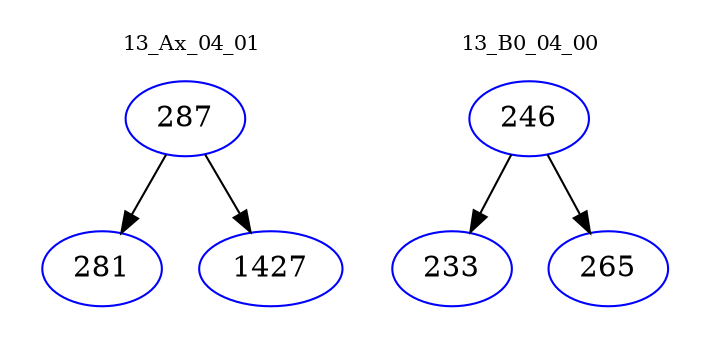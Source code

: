 digraph{
subgraph cluster_0 {
color = white
label = "13_Ax_04_01";
fontsize=10;
T0_287 [label="287", color="blue"]
T0_287 -> T0_281 [color="black"]
T0_281 [label="281", color="blue"]
T0_287 -> T0_1427 [color="black"]
T0_1427 [label="1427", color="blue"]
}
subgraph cluster_1 {
color = white
label = "13_B0_04_00";
fontsize=10;
T1_246 [label="246", color="blue"]
T1_246 -> T1_233 [color="black"]
T1_233 [label="233", color="blue"]
T1_246 -> T1_265 [color="black"]
T1_265 [label="265", color="blue"]
}
}
